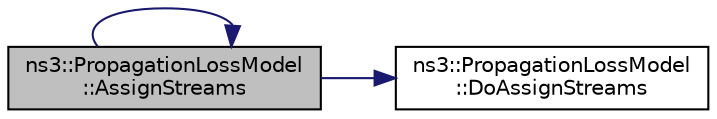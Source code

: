 digraph "ns3::PropagationLossModel::AssignStreams"
{
 // LATEX_PDF_SIZE
  edge [fontname="Helvetica",fontsize="10",labelfontname="Helvetica",labelfontsize="10"];
  node [fontname="Helvetica",fontsize="10",shape=record];
  rankdir="LR";
  Node1 [label="ns3::PropagationLossModel\l::AssignStreams",height=0.2,width=0.4,color="black", fillcolor="grey75", style="filled", fontcolor="black",tooltip="If this loss model uses objects of type RandomVariableStream, set the stream numbers to the integers ..."];
  Node1 -> Node1 [color="midnightblue",fontsize="10",style="solid",fontname="Helvetica"];
  Node1 -> Node2 [color="midnightblue",fontsize="10",style="solid",fontname="Helvetica"];
  Node2 [label="ns3::PropagationLossModel\l::DoAssignStreams",height=0.2,width=0.4,color="black", fillcolor="white", style="filled",URL="$classns3_1_1_propagation_loss_model.html#a1af4724c8961a86455fa381f00d7be11",tooltip="Subclasses must implement this; those not using random variables can return zero."];
}
